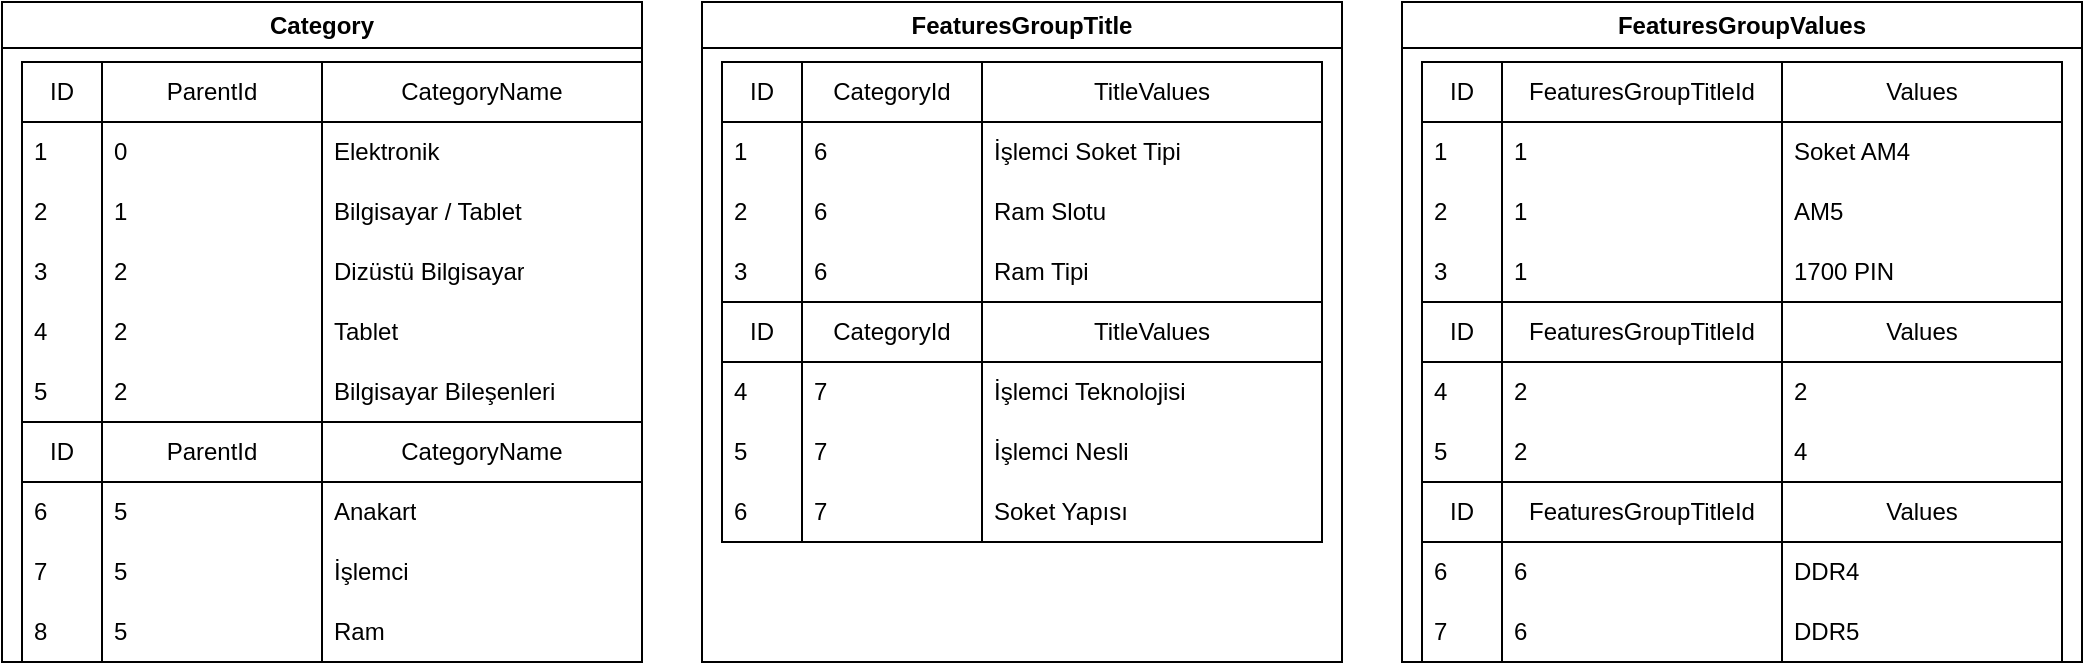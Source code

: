 <mxfile version="22.0.5" type="github">
  <diagram name="Sayfa -1" id="2scrsWllX00TXKacc9_Q">
    <mxGraphModel dx="2181" dy="616" grid="1" gridSize="10" guides="1" tooltips="1" connect="1" arrows="1" fold="1" page="1" pageScale="1" pageWidth="827" pageHeight="1169" math="0" shadow="0">
      <root>
        <mxCell id="0" />
        <mxCell id="1" parent="0" />
        <mxCell id="aF2kYeXGLdbC3AebUN1_-1" value="Category" style="swimlane;whiteSpace=wrap;html=1;" vertex="1" parent="1">
          <mxGeometry x="-820" y="10" width="320" height="330" as="geometry" />
        </mxCell>
        <mxCell id="aF2kYeXGLdbC3AebUN1_-2" value="ID" style="swimlane;fontStyle=0;childLayout=stackLayout;horizontal=1;startSize=30;horizontalStack=0;resizeParent=1;resizeParentMax=0;resizeLast=0;collapsible=1;marginBottom=0;whiteSpace=wrap;html=1;" vertex="1" parent="aF2kYeXGLdbC3AebUN1_-1">
          <mxGeometry x="10" y="30" width="40" height="180" as="geometry" />
        </mxCell>
        <mxCell id="aF2kYeXGLdbC3AebUN1_-3" value="1" style="text;strokeColor=none;fillColor=none;align=left;verticalAlign=middle;spacingLeft=4;spacingRight=4;overflow=hidden;points=[[0,0.5],[1,0.5]];portConstraint=eastwest;rotatable=0;whiteSpace=wrap;html=1;" vertex="1" parent="aF2kYeXGLdbC3AebUN1_-2">
          <mxGeometry y="30" width="40" height="30" as="geometry" />
        </mxCell>
        <mxCell id="aF2kYeXGLdbC3AebUN1_-4" value="2" style="text;strokeColor=none;fillColor=none;align=left;verticalAlign=middle;spacingLeft=4;spacingRight=4;overflow=hidden;points=[[0,0.5],[1,0.5]];portConstraint=eastwest;rotatable=0;whiteSpace=wrap;html=1;" vertex="1" parent="aF2kYeXGLdbC3AebUN1_-2">
          <mxGeometry y="60" width="40" height="30" as="geometry" />
        </mxCell>
        <mxCell id="aF2kYeXGLdbC3AebUN1_-5" value="3" style="text;strokeColor=none;fillColor=none;align=left;verticalAlign=middle;spacingLeft=4;spacingRight=4;overflow=hidden;points=[[0,0.5],[1,0.5]];portConstraint=eastwest;rotatable=0;whiteSpace=wrap;html=1;" vertex="1" parent="aF2kYeXGLdbC3AebUN1_-2">
          <mxGeometry y="90" width="40" height="30" as="geometry" />
        </mxCell>
        <mxCell id="aF2kYeXGLdbC3AebUN1_-14" value="4" style="text;strokeColor=none;fillColor=none;align=left;verticalAlign=middle;spacingLeft=4;spacingRight=4;overflow=hidden;points=[[0,0.5],[1,0.5]];portConstraint=eastwest;rotatable=0;whiteSpace=wrap;html=1;" vertex="1" parent="aF2kYeXGLdbC3AebUN1_-2">
          <mxGeometry y="120" width="40" height="30" as="geometry" />
        </mxCell>
        <mxCell id="aF2kYeXGLdbC3AebUN1_-17" value="5" style="text;strokeColor=none;fillColor=none;align=left;verticalAlign=middle;spacingLeft=4;spacingRight=4;overflow=hidden;points=[[0,0.5],[1,0.5]];portConstraint=eastwest;rotatable=0;whiteSpace=wrap;html=1;" vertex="1" parent="aF2kYeXGLdbC3AebUN1_-2">
          <mxGeometry y="150" width="40" height="30" as="geometry" />
        </mxCell>
        <mxCell id="aF2kYeXGLdbC3AebUN1_-6" value="CategoryName" style="swimlane;fontStyle=0;childLayout=stackLayout;horizontal=1;startSize=30;horizontalStack=0;resizeParent=1;resizeParentMax=0;resizeLast=0;collapsible=1;marginBottom=0;whiteSpace=wrap;html=1;" vertex="1" parent="aF2kYeXGLdbC3AebUN1_-1">
          <mxGeometry x="160" y="30" width="160" height="180" as="geometry" />
        </mxCell>
        <mxCell id="aF2kYeXGLdbC3AebUN1_-7" value="Elektronik" style="text;strokeColor=none;fillColor=none;align=left;verticalAlign=middle;spacingLeft=4;spacingRight=4;overflow=hidden;points=[[0,0.5],[1,0.5]];portConstraint=eastwest;rotatable=0;whiteSpace=wrap;html=1;" vertex="1" parent="aF2kYeXGLdbC3AebUN1_-6">
          <mxGeometry y="30" width="160" height="30" as="geometry" />
        </mxCell>
        <mxCell id="aF2kYeXGLdbC3AebUN1_-8" value="Bilgisayar / Tablet" style="text;strokeColor=none;fillColor=none;align=left;verticalAlign=middle;spacingLeft=4;spacingRight=4;overflow=hidden;points=[[0,0.5],[1,0.5]];portConstraint=eastwest;rotatable=0;whiteSpace=wrap;html=1;" vertex="1" parent="aF2kYeXGLdbC3AebUN1_-6">
          <mxGeometry y="60" width="160" height="30" as="geometry" />
        </mxCell>
        <mxCell id="aF2kYeXGLdbC3AebUN1_-9" value="Dizüstü Bilgisayar" style="text;strokeColor=none;fillColor=none;align=left;verticalAlign=middle;spacingLeft=4;spacingRight=4;overflow=hidden;points=[[0,0.5],[1,0.5]];portConstraint=eastwest;rotatable=0;whiteSpace=wrap;html=1;" vertex="1" parent="aF2kYeXGLdbC3AebUN1_-6">
          <mxGeometry y="90" width="160" height="30" as="geometry" />
        </mxCell>
        <mxCell id="aF2kYeXGLdbC3AebUN1_-16" value="Tablet" style="text;strokeColor=none;fillColor=none;align=left;verticalAlign=middle;spacingLeft=4;spacingRight=4;overflow=hidden;points=[[0,0.5],[1,0.5]];portConstraint=eastwest;rotatable=0;whiteSpace=wrap;html=1;" vertex="1" parent="aF2kYeXGLdbC3AebUN1_-6">
          <mxGeometry y="120" width="160" height="30" as="geometry" />
        </mxCell>
        <mxCell id="aF2kYeXGLdbC3AebUN1_-19" value="Bilgisayar Bileşenleri" style="text;strokeColor=none;fillColor=none;align=left;verticalAlign=middle;spacingLeft=4;spacingRight=4;overflow=hidden;points=[[0,0.5],[1,0.5]];portConstraint=eastwest;rotatable=0;whiteSpace=wrap;html=1;" vertex="1" parent="aF2kYeXGLdbC3AebUN1_-6">
          <mxGeometry y="150" width="160" height="30" as="geometry" />
        </mxCell>
        <mxCell id="aF2kYeXGLdbC3AebUN1_-10" value="ParentId" style="swimlane;fontStyle=0;childLayout=stackLayout;horizontal=1;startSize=30;horizontalStack=0;resizeParent=1;resizeParentMax=0;resizeLast=0;collapsible=1;marginBottom=0;whiteSpace=wrap;html=1;" vertex="1" parent="aF2kYeXGLdbC3AebUN1_-1">
          <mxGeometry x="50" y="30" width="110" height="300" as="geometry" />
        </mxCell>
        <mxCell id="aF2kYeXGLdbC3AebUN1_-11" value="0" style="text;strokeColor=none;fillColor=none;align=left;verticalAlign=middle;spacingLeft=4;spacingRight=4;overflow=hidden;points=[[0,0.5],[1,0.5]];portConstraint=eastwest;rotatable=0;whiteSpace=wrap;html=1;" vertex="1" parent="aF2kYeXGLdbC3AebUN1_-10">
          <mxGeometry y="30" width="110" height="30" as="geometry" />
        </mxCell>
        <mxCell id="aF2kYeXGLdbC3AebUN1_-12" value="1" style="text;strokeColor=none;fillColor=none;align=left;verticalAlign=middle;spacingLeft=4;spacingRight=4;overflow=hidden;points=[[0,0.5],[1,0.5]];portConstraint=eastwest;rotatable=0;whiteSpace=wrap;html=1;" vertex="1" parent="aF2kYeXGLdbC3AebUN1_-10">
          <mxGeometry y="60" width="110" height="30" as="geometry" />
        </mxCell>
        <mxCell id="aF2kYeXGLdbC3AebUN1_-15" value="2" style="text;strokeColor=none;fillColor=none;align=left;verticalAlign=middle;spacingLeft=4;spacingRight=4;overflow=hidden;points=[[0,0.5],[1,0.5]];portConstraint=eastwest;rotatable=0;whiteSpace=wrap;html=1;" vertex="1" parent="aF2kYeXGLdbC3AebUN1_-10">
          <mxGeometry y="90" width="110" height="30" as="geometry" />
        </mxCell>
        <mxCell id="aF2kYeXGLdbC3AebUN1_-13" value="2" style="text;strokeColor=none;fillColor=none;align=left;verticalAlign=middle;spacingLeft=4;spacingRight=4;overflow=hidden;points=[[0,0.5],[1,0.5]];portConstraint=eastwest;rotatable=0;whiteSpace=wrap;html=1;" vertex="1" parent="aF2kYeXGLdbC3AebUN1_-10">
          <mxGeometry y="120" width="110" height="30" as="geometry" />
        </mxCell>
        <mxCell id="aF2kYeXGLdbC3AebUN1_-18" value="2" style="text;strokeColor=none;fillColor=none;align=left;verticalAlign=middle;spacingLeft=4;spacingRight=4;overflow=hidden;points=[[0,0.5],[1,0.5]];portConstraint=eastwest;rotatable=0;whiteSpace=wrap;html=1;" vertex="1" parent="aF2kYeXGLdbC3AebUN1_-10">
          <mxGeometry y="150" width="110" height="30" as="geometry" />
        </mxCell>
        <mxCell id="aF2kYeXGLdbC3AebUN1_-26" value="ParentId" style="swimlane;fontStyle=0;childLayout=stackLayout;horizontal=1;startSize=30;horizontalStack=0;resizeParent=1;resizeParentMax=0;resizeLast=0;collapsible=1;marginBottom=0;whiteSpace=wrap;html=1;" vertex="1" parent="aF2kYeXGLdbC3AebUN1_-10">
          <mxGeometry y="180" width="110" height="120" as="geometry" />
        </mxCell>
        <mxCell id="aF2kYeXGLdbC3AebUN1_-27" value="5" style="text;strokeColor=none;fillColor=none;align=left;verticalAlign=middle;spacingLeft=4;spacingRight=4;overflow=hidden;points=[[0,0.5],[1,0.5]];portConstraint=eastwest;rotatable=0;whiteSpace=wrap;html=1;" vertex="1" parent="aF2kYeXGLdbC3AebUN1_-26">
          <mxGeometry y="30" width="110" height="30" as="geometry" />
        </mxCell>
        <mxCell id="aF2kYeXGLdbC3AebUN1_-28" value="5" style="text;strokeColor=none;fillColor=none;align=left;verticalAlign=middle;spacingLeft=4;spacingRight=4;overflow=hidden;points=[[0,0.5],[1,0.5]];portConstraint=eastwest;rotatable=0;whiteSpace=wrap;html=1;" vertex="1" parent="aF2kYeXGLdbC3AebUN1_-26">
          <mxGeometry y="60" width="110" height="30" as="geometry" />
        </mxCell>
        <mxCell id="aF2kYeXGLdbC3AebUN1_-29" value="5" style="text;strokeColor=none;fillColor=none;align=left;verticalAlign=middle;spacingLeft=4;spacingRight=4;overflow=hidden;points=[[0,0.5],[1,0.5]];portConstraint=eastwest;rotatable=0;whiteSpace=wrap;html=1;" vertex="1" parent="aF2kYeXGLdbC3AebUN1_-26">
          <mxGeometry y="90" width="110" height="30" as="geometry" />
        </mxCell>
        <mxCell id="aF2kYeXGLdbC3AebUN1_-20" value="CategoryName" style="swimlane;fontStyle=0;childLayout=stackLayout;horizontal=1;startSize=30;horizontalStack=0;resizeParent=1;resizeParentMax=0;resizeLast=0;collapsible=1;marginBottom=0;whiteSpace=wrap;html=1;" vertex="1" parent="aF2kYeXGLdbC3AebUN1_-1">
          <mxGeometry x="160" y="210" width="160" height="120" as="geometry" />
        </mxCell>
        <mxCell id="aF2kYeXGLdbC3AebUN1_-21" value="Anakart" style="text;strokeColor=none;fillColor=none;align=left;verticalAlign=middle;spacingLeft=4;spacingRight=4;overflow=hidden;points=[[0,0.5],[1,0.5]];portConstraint=eastwest;rotatable=0;whiteSpace=wrap;html=1;" vertex="1" parent="aF2kYeXGLdbC3AebUN1_-20">
          <mxGeometry y="30" width="160" height="30" as="geometry" />
        </mxCell>
        <mxCell id="aF2kYeXGLdbC3AebUN1_-22" value="İşlemci" style="text;strokeColor=none;fillColor=none;align=left;verticalAlign=middle;spacingLeft=4;spacingRight=4;overflow=hidden;points=[[0,0.5],[1,0.5]];portConstraint=eastwest;rotatable=0;whiteSpace=wrap;html=1;" vertex="1" parent="aF2kYeXGLdbC3AebUN1_-20">
          <mxGeometry y="60" width="160" height="30" as="geometry" />
        </mxCell>
        <mxCell id="aF2kYeXGLdbC3AebUN1_-23" value="Ram" style="text;strokeColor=none;fillColor=none;align=left;verticalAlign=middle;spacingLeft=4;spacingRight=4;overflow=hidden;points=[[0,0.5],[1,0.5]];portConstraint=eastwest;rotatable=0;whiteSpace=wrap;html=1;" vertex="1" parent="aF2kYeXGLdbC3AebUN1_-20">
          <mxGeometry y="90" width="160" height="30" as="geometry" />
        </mxCell>
        <mxCell id="aF2kYeXGLdbC3AebUN1_-32" value="ID" style="swimlane;fontStyle=0;childLayout=stackLayout;horizontal=1;startSize=30;horizontalStack=0;resizeParent=1;resizeParentMax=0;resizeLast=0;collapsible=1;marginBottom=0;whiteSpace=wrap;html=1;" vertex="1" parent="aF2kYeXGLdbC3AebUN1_-1">
          <mxGeometry x="10" y="210" width="40" height="120" as="geometry" />
        </mxCell>
        <mxCell id="aF2kYeXGLdbC3AebUN1_-33" value="6" style="text;strokeColor=none;fillColor=none;align=left;verticalAlign=middle;spacingLeft=4;spacingRight=4;overflow=hidden;points=[[0,0.5],[1,0.5]];portConstraint=eastwest;rotatable=0;whiteSpace=wrap;html=1;" vertex="1" parent="aF2kYeXGLdbC3AebUN1_-32">
          <mxGeometry y="30" width="40" height="30" as="geometry" />
        </mxCell>
        <mxCell id="aF2kYeXGLdbC3AebUN1_-34" value="7" style="text;strokeColor=none;fillColor=none;align=left;verticalAlign=middle;spacingLeft=4;spacingRight=4;overflow=hidden;points=[[0,0.5],[1,0.5]];portConstraint=eastwest;rotatable=0;whiteSpace=wrap;html=1;" vertex="1" parent="aF2kYeXGLdbC3AebUN1_-32">
          <mxGeometry y="60" width="40" height="30" as="geometry" />
        </mxCell>
        <mxCell id="aF2kYeXGLdbC3AebUN1_-35" value="8" style="text;strokeColor=none;fillColor=none;align=left;verticalAlign=middle;spacingLeft=4;spacingRight=4;overflow=hidden;points=[[0,0.5],[1,0.5]];portConstraint=eastwest;rotatable=0;whiteSpace=wrap;html=1;" vertex="1" parent="aF2kYeXGLdbC3AebUN1_-32">
          <mxGeometry y="90" width="40" height="30" as="geometry" />
        </mxCell>
        <mxCell id="aF2kYeXGLdbC3AebUN1_-43" value="FeaturesGroupTitle" style="swimlane;whiteSpace=wrap;html=1;" vertex="1" parent="1">
          <mxGeometry x="-470" y="10" width="320" height="330" as="geometry" />
        </mxCell>
        <mxCell id="aF2kYeXGLdbC3AebUN1_-44" value="ID" style="swimlane;fontStyle=0;childLayout=stackLayout;horizontal=1;startSize=30;horizontalStack=0;resizeParent=1;resizeParentMax=0;resizeLast=0;collapsible=1;marginBottom=0;whiteSpace=wrap;html=1;" vertex="1" parent="aF2kYeXGLdbC3AebUN1_-43">
          <mxGeometry x="10" y="30" width="40" height="120" as="geometry" />
        </mxCell>
        <mxCell id="aF2kYeXGLdbC3AebUN1_-45" value="1" style="text;strokeColor=none;fillColor=none;align=left;verticalAlign=middle;spacingLeft=4;spacingRight=4;overflow=hidden;points=[[0,0.5],[1,0.5]];portConstraint=eastwest;rotatable=0;whiteSpace=wrap;html=1;" vertex="1" parent="aF2kYeXGLdbC3AebUN1_-44">
          <mxGeometry y="30" width="40" height="30" as="geometry" />
        </mxCell>
        <mxCell id="aF2kYeXGLdbC3AebUN1_-46" value="2" style="text;strokeColor=none;fillColor=none;align=left;verticalAlign=middle;spacingLeft=4;spacingRight=4;overflow=hidden;points=[[0,0.5],[1,0.5]];portConstraint=eastwest;rotatable=0;whiteSpace=wrap;html=1;" vertex="1" parent="aF2kYeXGLdbC3AebUN1_-44">
          <mxGeometry y="60" width="40" height="30" as="geometry" />
        </mxCell>
        <mxCell id="aF2kYeXGLdbC3AebUN1_-47" value="3" style="text;strokeColor=none;fillColor=none;align=left;verticalAlign=middle;spacingLeft=4;spacingRight=4;overflow=hidden;points=[[0,0.5],[1,0.5]];portConstraint=eastwest;rotatable=0;whiteSpace=wrap;html=1;" vertex="1" parent="aF2kYeXGLdbC3AebUN1_-44">
          <mxGeometry y="90" width="40" height="30" as="geometry" />
        </mxCell>
        <mxCell id="aF2kYeXGLdbC3AebUN1_-49" value="TitleValues" style="swimlane;fontStyle=0;childLayout=stackLayout;horizontal=1;startSize=30;horizontalStack=0;resizeParent=1;resizeParentMax=0;resizeLast=0;collapsible=1;marginBottom=0;whiteSpace=wrap;html=1;" vertex="1" parent="aF2kYeXGLdbC3AebUN1_-43">
          <mxGeometry x="140" y="30" width="170" height="120" as="geometry" />
        </mxCell>
        <mxCell id="aF2kYeXGLdbC3AebUN1_-50" value="İşlemci Soket Tipi" style="text;strokeColor=none;fillColor=none;align=left;verticalAlign=middle;spacingLeft=4;spacingRight=4;overflow=hidden;points=[[0,0.5],[1,0.5]];portConstraint=eastwest;rotatable=0;whiteSpace=wrap;html=1;" vertex="1" parent="aF2kYeXGLdbC3AebUN1_-49">
          <mxGeometry y="30" width="170" height="30" as="geometry" />
        </mxCell>
        <mxCell id="aF2kYeXGLdbC3AebUN1_-51" value="Ram Slotu" style="text;strokeColor=none;fillColor=none;align=left;verticalAlign=middle;spacingLeft=4;spacingRight=4;overflow=hidden;points=[[0,0.5],[1,0.5]];portConstraint=eastwest;rotatable=0;whiteSpace=wrap;html=1;" vertex="1" parent="aF2kYeXGLdbC3AebUN1_-49">
          <mxGeometry y="60" width="170" height="30" as="geometry" />
        </mxCell>
        <mxCell id="aF2kYeXGLdbC3AebUN1_-52" value="Ram Tipi" style="text;strokeColor=none;fillColor=none;align=left;verticalAlign=middle;spacingLeft=4;spacingRight=4;overflow=hidden;points=[[0,0.5],[1,0.5]];portConstraint=eastwest;rotatable=0;whiteSpace=wrap;html=1;" vertex="1" parent="aF2kYeXGLdbC3AebUN1_-49">
          <mxGeometry y="90" width="170" height="30" as="geometry" />
        </mxCell>
        <mxCell id="aF2kYeXGLdbC3AebUN1_-53" value="CategoryId" style="swimlane;fontStyle=0;childLayout=stackLayout;horizontal=1;startSize=30;horizontalStack=0;resizeParent=1;resizeParentMax=0;resizeLast=0;collapsible=1;marginBottom=0;whiteSpace=wrap;html=1;" vertex="1" parent="aF2kYeXGLdbC3AebUN1_-43">
          <mxGeometry x="50" y="30" width="90" height="120" as="geometry" />
        </mxCell>
        <mxCell id="aF2kYeXGLdbC3AebUN1_-54" value="6" style="text;strokeColor=none;fillColor=none;align=left;verticalAlign=middle;spacingLeft=4;spacingRight=4;overflow=hidden;points=[[0,0.5],[1,0.5]];portConstraint=eastwest;rotatable=0;whiteSpace=wrap;html=1;" vertex="1" parent="aF2kYeXGLdbC3AebUN1_-53">
          <mxGeometry y="30" width="90" height="30" as="geometry" />
        </mxCell>
        <mxCell id="aF2kYeXGLdbC3AebUN1_-55" value="6" style="text;strokeColor=none;fillColor=none;align=left;verticalAlign=middle;spacingLeft=4;spacingRight=4;overflow=hidden;points=[[0,0.5],[1,0.5]];portConstraint=eastwest;rotatable=0;whiteSpace=wrap;html=1;" vertex="1" parent="aF2kYeXGLdbC3AebUN1_-53">
          <mxGeometry y="60" width="90" height="30" as="geometry" />
        </mxCell>
        <mxCell id="aF2kYeXGLdbC3AebUN1_-56" value="6" style="text;strokeColor=none;fillColor=none;align=left;verticalAlign=middle;spacingLeft=4;spacingRight=4;overflow=hidden;points=[[0,0.5],[1,0.5]];portConstraint=eastwest;rotatable=0;whiteSpace=wrap;html=1;" vertex="1" parent="aF2kYeXGLdbC3AebUN1_-53">
          <mxGeometry y="90" width="90" height="30" as="geometry" />
        </mxCell>
        <mxCell id="aF2kYeXGLdbC3AebUN1_-77" value="ID" style="swimlane;fontStyle=0;childLayout=stackLayout;horizontal=1;startSize=30;horizontalStack=0;resizeParent=1;resizeParentMax=0;resizeLast=0;collapsible=1;marginBottom=0;whiteSpace=wrap;html=1;" vertex="1" parent="aF2kYeXGLdbC3AebUN1_-43">
          <mxGeometry x="10" y="150" width="40" height="120" as="geometry" />
        </mxCell>
        <mxCell id="aF2kYeXGLdbC3AebUN1_-78" value="4" style="text;strokeColor=none;fillColor=none;align=left;verticalAlign=middle;spacingLeft=4;spacingRight=4;overflow=hidden;points=[[0,0.5],[1,0.5]];portConstraint=eastwest;rotatable=0;whiteSpace=wrap;html=1;" vertex="1" parent="aF2kYeXGLdbC3AebUN1_-77">
          <mxGeometry y="30" width="40" height="30" as="geometry" />
        </mxCell>
        <mxCell id="aF2kYeXGLdbC3AebUN1_-79" value="5" style="text;strokeColor=none;fillColor=none;align=left;verticalAlign=middle;spacingLeft=4;spacingRight=4;overflow=hidden;points=[[0,0.5],[1,0.5]];portConstraint=eastwest;rotatable=0;whiteSpace=wrap;html=1;" vertex="1" parent="aF2kYeXGLdbC3AebUN1_-77">
          <mxGeometry y="60" width="40" height="30" as="geometry" />
        </mxCell>
        <mxCell id="aF2kYeXGLdbC3AebUN1_-80" value="6" style="text;strokeColor=none;fillColor=none;align=left;verticalAlign=middle;spacingLeft=4;spacingRight=4;overflow=hidden;points=[[0,0.5],[1,0.5]];portConstraint=eastwest;rotatable=0;whiteSpace=wrap;html=1;" vertex="1" parent="aF2kYeXGLdbC3AebUN1_-77">
          <mxGeometry y="90" width="40" height="30" as="geometry" />
        </mxCell>
        <mxCell id="aF2kYeXGLdbC3AebUN1_-81" value="CategoryId" style="swimlane;fontStyle=0;childLayout=stackLayout;horizontal=1;startSize=30;horizontalStack=0;resizeParent=1;resizeParentMax=0;resizeLast=0;collapsible=1;marginBottom=0;whiteSpace=wrap;html=1;" vertex="1" parent="aF2kYeXGLdbC3AebUN1_-43">
          <mxGeometry x="50" y="150" width="90" height="120" as="geometry" />
        </mxCell>
        <mxCell id="aF2kYeXGLdbC3AebUN1_-82" value="7" style="text;strokeColor=none;fillColor=none;align=left;verticalAlign=middle;spacingLeft=4;spacingRight=4;overflow=hidden;points=[[0,0.5],[1,0.5]];portConstraint=eastwest;rotatable=0;whiteSpace=wrap;html=1;" vertex="1" parent="aF2kYeXGLdbC3AebUN1_-81">
          <mxGeometry y="30" width="90" height="30" as="geometry" />
        </mxCell>
        <mxCell id="aF2kYeXGLdbC3AebUN1_-83" value="7" style="text;strokeColor=none;fillColor=none;align=left;verticalAlign=middle;spacingLeft=4;spacingRight=4;overflow=hidden;points=[[0,0.5],[1,0.5]];portConstraint=eastwest;rotatable=0;whiteSpace=wrap;html=1;" vertex="1" parent="aF2kYeXGLdbC3AebUN1_-81">
          <mxGeometry y="60" width="90" height="30" as="geometry" />
        </mxCell>
        <mxCell id="aF2kYeXGLdbC3AebUN1_-84" value="7" style="text;strokeColor=none;fillColor=none;align=left;verticalAlign=middle;spacingLeft=4;spacingRight=4;overflow=hidden;points=[[0,0.5],[1,0.5]];portConstraint=eastwest;rotatable=0;whiteSpace=wrap;html=1;" vertex="1" parent="aF2kYeXGLdbC3AebUN1_-81">
          <mxGeometry y="90" width="90" height="30" as="geometry" />
        </mxCell>
        <mxCell id="aF2kYeXGLdbC3AebUN1_-85" value="TitleValues" style="swimlane;fontStyle=0;childLayout=stackLayout;horizontal=1;startSize=30;horizontalStack=0;resizeParent=1;resizeParentMax=0;resizeLast=0;collapsible=1;marginBottom=0;whiteSpace=wrap;html=1;" vertex="1" parent="aF2kYeXGLdbC3AebUN1_-43">
          <mxGeometry x="140" y="150" width="170" height="120" as="geometry" />
        </mxCell>
        <mxCell id="aF2kYeXGLdbC3AebUN1_-86" value="İşlemci Teknolojisi" style="text;strokeColor=none;fillColor=none;align=left;verticalAlign=middle;spacingLeft=4;spacingRight=4;overflow=hidden;points=[[0,0.5],[1,0.5]];portConstraint=eastwest;rotatable=0;whiteSpace=wrap;html=1;" vertex="1" parent="aF2kYeXGLdbC3AebUN1_-85">
          <mxGeometry y="30" width="170" height="30" as="geometry" />
        </mxCell>
        <mxCell id="aF2kYeXGLdbC3AebUN1_-87" value="İşlemci Nesli" style="text;strokeColor=none;fillColor=none;align=left;verticalAlign=middle;spacingLeft=4;spacingRight=4;overflow=hidden;points=[[0,0.5],[1,0.5]];portConstraint=eastwest;rotatable=0;whiteSpace=wrap;html=1;" vertex="1" parent="aF2kYeXGLdbC3AebUN1_-85">
          <mxGeometry y="60" width="170" height="30" as="geometry" />
        </mxCell>
        <mxCell id="aF2kYeXGLdbC3AebUN1_-88" value="Soket Yapısı" style="text;strokeColor=none;fillColor=none;align=left;verticalAlign=middle;spacingLeft=4;spacingRight=4;overflow=hidden;points=[[0,0.5],[1,0.5]];portConstraint=eastwest;rotatable=0;whiteSpace=wrap;html=1;" vertex="1" parent="aF2kYeXGLdbC3AebUN1_-85">
          <mxGeometry y="90" width="170" height="30" as="geometry" />
        </mxCell>
        <mxCell id="aF2kYeXGLdbC3AebUN1_-89" value="FeaturesGroupValues" style="swimlane;whiteSpace=wrap;html=1;" vertex="1" parent="1">
          <mxGeometry x="-120" y="10" width="340" height="330" as="geometry" />
        </mxCell>
        <mxCell id="aF2kYeXGLdbC3AebUN1_-90" value="ID" style="swimlane;fontStyle=0;childLayout=stackLayout;horizontal=1;startSize=30;horizontalStack=0;resizeParent=1;resizeParentMax=0;resizeLast=0;collapsible=1;marginBottom=0;whiteSpace=wrap;html=1;" vertex="1" parent="aF2kYeXGLdbC3AebUN1_-89">
          <mxGeometry x="10" y="30" width="40" height="120" as="geometry" />
        </mxCell>
        <mxCell id="aF2kYeXGLdbC3AebUN1_-91" value="1" style="text;strokeColor=none;fillColor=none;align=left;verticalAlign=middle;spacingLeft=4;spacingRight=4;overflow=hidden;points=[[0,0.5],[1,0.5]];portConstraint=eastwest;rotatable=0;whiteSpace=wrap;html=1;" vertex="1" parent="aF2kYeXGLdbC3AebUN1_-90">
          <mxGeometry y="30" width="40" height="30" as="geometry" />
        </mxCell>
        <mxCell id="aF2kYeXGLdbC3AebUN1_-92" value="2" style="text;strokeColor=none;fillColor=none;align=left;verticalAlign=middle;spacingLeft=4;spacingRight=4;overflow=hidden;points=[[0,0.5],[1,0.5]];portConstraint=eastwest;rotatable=0;whiteSpace=wrap;html=1;" vertex="1" parent="aF2kYeXGLdbC3AebUN1_-90">
          <mxGeometry y="60" width="40" height="30" as="geometry" />
        </mxCell>
        <mxCell id="aF2kYeXGLdbC3AebUN1_-93" value="3" style="text;strokeColor=none;fillColor=none;align=left;verticalAlign=middle;spacingLeft=4;spacingRight=4;overflow=hidden;points=[[0,0.5],[1,0.5]];portConstraint=eastwest;rotatable=0;whiteSpace=wrap;html=1;" vertex="1" parent="aF2kYeXGLdbC3AebUN1_-90">
          <mxGeometry y="90" width="40" height="30" as="geometry" />
        </mxCell>
        <mxCell id="aF2kYeXGLdbC3AebUN1_-94" value="FeaturesGroupTitleId" style="swimlane;fontStyle=0;childLayout=stackLayout;horizontal=1;startSize=30;horizontalStack=0;resizeParent=1;resizeParentMax=0;resizeLast=0;collapsible=1;marginBottom=0;whiteSpace=wrap;html=1;" vertex="1" parent="aF2kYeXGLdbC3AebUN1_-89">
          <mxGeometry x="50" y="30" width="140" height="120" as="geometry" />
        </mxCell>
        <mxCell id="aF2kYeXGLdbC3AebUN1_-95" value="1" style="text;strokeColor=none;fillColor=none;align=left;verticalAlign=middle;spacingLeft=4;spacingRight=4;overflow=hidden;points=[[0,0.5],[1,0.5]];portConstraint=eastwest;rotatable=0;whiteSpace=wrap;html=1;" vertex="1" parent="aF2kYeXGLdbC3AebUN1_-94">
          <mxGeometry y="30" width="140" height="30" as="geometry" />
        </mxCell>
        <mxCell id="aF2kYeXGLdbC3AebUN1_-96" value="1" style="text;strokeColor=none;fillColor=none;align=left;verticalAlign=middle;spacingLeft=4;spacingRight=4;overflow=hidden;points=[[0,0.5],[1,0.5]];portConstraint=eastwest;rotatable=0;whiteSpace=wrap;html=1;" vertex="1" parent="aF2kYeXGLdbC3AebUN1_-94">
          <mxGeometry y="60" width="140" height="30" as="geometry" />
        </mxCell>
        <mxCell id="aF2kYeXGLdbC3AebUN1_-97" value="1" style="text;strokeColor=none;fillColor=none;align=left;verticalAlign=middle;spacingLeft=4;spacingRight=4;overflow=hidden;points=[[0,0.5],[1,0.5]];portConstraint=eastwest;rotatable=0;whiteSpace=wrap;html=1;" vertex="1" parent="aF2kYeXGLdbC3AebUN1_-94">
          <mxGeometry y="90" width="140" height="30" as="geometry" />
        </mxCell>
        <mxCell id="aF2kYeXGLdbC3AebUN1_-98" value="Values" style="swimlane;fontStyle=0;childLayout=stackLayout;horizontal=1;startSize=30;horizontalStack=0;resizeParent=1;resizeParentMax=0;resizeLast=0;collapsible=1;marginBottom=0;whiteSpace=wrap;html=1;" vertex="1" parent="aF2kYeXGLdbC3AebUN1_-89">
          <mxGeometry x="190" y="30" width="140" height="120" as="geometry" />
        </mxCell>
        <mxCell id="aF2kYeXGLdbC3AebUN1_-99" value="Soket AM4" style="text;strokeColor=none;fillColor=none;align=left;verticalAlign=middle;spacingLeft=4;spacingRight=4;overflow=hidden;points=[[0,0.5],[1,0.5]];portConstraint=eastwest;rotatable=0;whiteSpace=wrap;html=1;" vertex="1" parent="aF2kYeXGLdbC3AebUN1_-98">
          <mxGeometry y="30" width="140" height="30" as="geometry" />
        </mxCell>
        <mxCell id="aF2kYeXGLdbC3AebUN1_-100" value="AM5" style="text;strokeColor=none;fillColor=none;align=left;verticalAlign=middle;spacingLeft=4;spacingRight=4;overflow=hidden;points=[[0,0.5],[1,0.5]];portConstraint=eastwest;rotatable=0;whiteSpace=wrap;html=1;" vertex="1" parent="aF2kYeXGLdbC3AebUN1_-98">
          <mxGeometry y="60" width="140" height="30" as="geometry" />
        </mxCell>
        <mxCell id="aF2kYeXGLdbC3AebUN1_-101" value="1700 PIN" style="text;strokeColor=none;fillColor=none;align=left;verticalAlign=middle;spacingLeft=4;spacingRight=4;overflow=hidden;points=[[0,0.5],[1,0.5]];portConstraint=eastwest;rotatable=0;whiteSpace=wrap;html=1;" vertex="1" parent="aF2kYeXGLdbC3AebUN1_-98">
          <mxGeometry y="90" width="140" height="30" as="geometry" />
        </mxCell>
        <mxCell id="aF2kYeXGLdbC3AebUN1_-102" value="ID" style="swimlane;fontStyle=0;childLayout=stackLayout;horizontal=1;startSize=30;horizontalStack=0;resizeParent=1;resizeParentMax=0;resizeLast=0;collapsible=1;marginBottom=0;whiteSpace=wrap;html=1;" vertex="1" parent="aF2kYeXGLdbC3AebUN1_-89">
          <mxGeometry x="10" y="150" width="40" height="90" as="geometry" />
        </mxCell>
        <mxCell id="aF2kYeXGLdbC3AebUN1_-103" value="4" style="text;strokeColor=none;fillColor=none;align=left;verticalAlign=middle;spacingLeft=4;spacingRight=4;overflow=hidden;points=[[0,0.5],[1,0.5]];portConstraint=eastwest;rotatable=0;whiteSpace=wrap;html=1;" vertex="1" parent="aF2kYeXGLdbC3AebUN1_-102">
          <mxGeometry y="30" width="40" height="30" as="geometry" />
        </mxCell>
        <mxCell id="aF2kYeXGLdbC3AebUN1_-104" value="5" style="text;strokeColor=none;fillColor=none;align=left;verticalAlign=middle;spacingLeft=4;spacingRight=4;overflow=hidden;points=[[0,0.5],[1,0.5]];portConstraint=eastwest;rotatable=0;whiteSpace=wrap;html=1;" vertex="1" parent="aF2kYeXGLdbC3AebUN1_-102">
          <mxGeometry y="60" width="40" height="30" as="geometry" />
        </mxCell>
        <mxCell id="aF2kYeXGLdbC3AebUN1_-106" value="FeaturesGroupTitleId" style="swimlane;fontStyle=0;childLayout=stackLayout;horizontal=1;startSize=30;horizontalStack=0;resizeParent=1;resizeParentMax=0;resizeLast=0;collapsible=1;marginBottom=0;whiteSpace=wrap;html=1;" vertex="1" parent="aF2kYeXGLdbC3AebUN1_-89">
          <mxGeometry x="50" y="150" width="140" height="90" as="geometry" />
        </mxCell>
        <mxCell id="aF2kYeXGLdbC3AebUN1_-107" value="2" style="text;strokeColor=none;fillColor=none;align=left;verticalAlign=middle;spacingLeft=4;spacingRight=4;overflow=hidden;points=[[0,0.5],[1,0.5]];portConstraint=eastwest;rotatable=0;whiteSpace=wrap;html=1;" vertex="1" parent="aF2kYeXGLdbC3AebUN1_-106">
          <mxGeometry y="30" width="140" height="30" as="geometry" />
        </mxCell>
        <mxCell id="aF2kYeXGLdbC3AebUN1_-108" value="2" style="text;strokeColor=none;fillColor=none;align=left;verticalAlign=middle;spacingLeft=4;spacingRight=4;overflow=hidden;points=[[0,0.5],[1,0.5]];portConstraint=eastwest;rotatable=0;whiteSpace=wrap;html=1;" vertex="1" parent="aF2kYeXGLdbC3AebUN1_-106">
          <mxGeometry y="60" width="140" height="30" as="geometry" />
        </mxCell>
        <mxCell id="aF2kYeXGLdbC3AebUN1_-110" value="Values" style="swimlane;fontStyle=0;childLayout=stackLayout;horizontal=1;startSize=30;horizontalStack=0;resizeParent=1;resizeParentMax=0;resizeLast=0;collapsible=1;marginBottom=0;whiteSpace=wrap;html=1;" vertex="1" parent="aF2kYeXGLdbC3AebUN1_-89">
          <mxGeometry x="190" y="150" width="140" height="90" as="geometry" />
        </mxCell>
        <mxCell id="aF2kYeXGLdbC3AebUN1_-111" value="2" style="text;strokeColor=none;fillColor=none;align=left;verticalAlign=middle;spacingLeft=4;spacingRight=4;overflow=hidden;points=[[0,0.5],[1,0.5]];portConstraint=eastwest;rotatable=0;whiteSpace=wrap;html=1;" vertex="1" parent="aF2kYeXGLdbC3AebUN1_-110">
          <mxGeometry y="30" width="140" height="30" as="geometry" />
        </mxCell>
        <mxCell id="aF2kYeXGLdbC3AebUN1_-112" value="4" style="text;strokeColor=none;fillColor=none;align=left;verticalAlign=middle;spacingLeft=4;spacingRight=4;overflow=hidden;points=[[0,0.5],[1,0.5]];portConstraint=eastwest;rotatable=0;whiteSpace=wrap;html=1;" vertex="1" parent="aF2kYeXGLdbC3AebUN1_-110">
          <mxGeometry y="60" width="140" height="30" as="geometry" />
        </mxCell>
        <mxCell id="aF2kYeXGLdbC3AebUN1_-114" value="ID" style="swimlane;fontStyle=0;childLayout=stackLayout;horizontal=1;startSize=30;horizontalStack=0;resizeParent=1;resizeParentMax=0;resizeLast=0;collapsible=1;marginBottom=0;whiteSpace=wrap;html=1;" vertex="1" parent="aF2kYeXGLdbC3AebUN1_-89">
          <mxGeometry x="10" y="240" width="40" height="90" as="geometry" />
        </mxCell>
        <mxCell id="aF2kYeXGLdbC3AebUN1_-115" value="6" style="text;strokeColor=none;fillColor=none;align=left;verticalAlign=middle;spacingLeft=4;spacingRight=4;overflow=hidden;points=[[0,0.5],[1,0.5]];portConstraint=eastwest;rotatable=0;whiteSpace=wrap;html=1;" vertex="1" parent="aF2kYeXGLdbC3AebUN1_-114">
          <mxGeometry y="30" width="40" height="30" as="geometry" />
        </mxCell>
        <mxCell id="aF2kYeXGLdbC3AebUN1_-116" value="7" style="text;strokeColor=none;fillColor=none;align=left;verticalAlign=middle;spacingLeft=4;spacingRight=4;overflow=hidden;points=[[0,0.5],[1,0.5]];portConstraint=eastwest;rotatable=0;whiteSpace=wrap;html=1;" vertex="1" parent="aF2kYeXGLdbC3AebUN1_-114">
          <mxGeometry y="60" width="40" height="30" as="geometry" />
        </mxCell>
        <mxCell id="aF2kYeXGLdbC3AebUN1_-117" value="FeaturesGroupTitleId" style="swimlane;fontStyle=0;childLayout=stackLayout;horizontal=1;startSize=30;horizontalStack=0;resizeParent=1;resizeParentMax=0;resizeLast=0;collapsible=1;marginBottom=0;whiteSpace=wrap;html=1;" vertex="1" parent="aF2kYeXGLdbC3AebUN1_-89">
          <mxGeometry x="50" y="240" width="140" height="90" as="geometry" />
        </mxCell>
        <mxCell id="aF2kYeXGLdbC3AebUN1_-118" value="6" style="text;strokeColor=none;fillColor=none;align=left;verticalAlign=middle;spacingLeft=4;spacingRight=4;overflow=hidden;points=[[0,0.5],[1,0.5]];portConstraint=eastwest;rotatable=0;whiteSpace=wrap;html=1;" vertex="1" parent="aF2kYeXGLdbC3AebUN1_-117">
          <mxGeometry y="30" width="140" height="30" as="geometry" />
        </mxCell>
        <mxCell id="aF2kYeXGLdbC3AebUN1_-119" value="6" style="text;strokeColor=none;fillColor=none;align=left;verticalAlign=middle;spacingLeft=4;spacingRight=4;overflow=hidden;points=[[0,0.5],[1,0.5]];portConstraint=eastwest;rotatable=0;whiteSpace=wrap;html=1;" vertex="1" parent="aF2kYeXGLdbC3AebUN1_-117">
          <mxGeometry y="60" width="140" height="30" as="geometry" />
        </mxCell>
        <mxCell id="aF2kYeXGLdbC3AebUN1_-120" value="Values" style="swimlane;fontStyle=0;childLayout=stackLayout;horizontal=1;startSize=30;horizontalStack=0;resizeParent=1;resizeParentMax=0;resizeLast=0;collapsible=1;marginBottom=0;whiteSpace=wrap;html=1;" vertex="1" parent="aF2kYeXGLdbC3AebUN1_-89">
          <mxGeometry x="190" y="240" width="140" height="90" as="geometry" />
        </mxCell>
        <mxCell id="aF2kYeXGLdbC3AebUN1_-121" value="DDR4" style="text;strokeColor=none;fillColor=none;align=left;verticalAlign=middle;spacingLeft=4;spacingRight=4;overflow=hidden;points=[[0,0.5],[1,0.5]];portConstraint=eastwest;rotatable=0;whiteSpace=wrap;html=1;" vertex="1" parent="aF2kYeXGLdbC3AebUN1_-120">
          <mxGeometry y="30" width="140" height="30" as="geometry" />
        </mxCell>
        <mxCell id="aF2kYeXGLdbC3AebUN1_-122" value="DDR5" style="text;strokeColor=none;fillColor=none;align=left;verticalAlign=middle;spacingLeft=4;spacingRight=4;overflow=hidden;points=[[0,0.5],[1,0.5]];portConstraint=eastwest;rotatable=0;whiteSpace=wrap;html=1;" vertex="1" parent="aF2kYeXGLdbC3AebUN1_-120">
          <mxGeometry y="60" width="140" height="30" as="geometry" />
        </mxCell>
      </root>
    </mxGraphModel>
  </diagram>
</mxfile>
